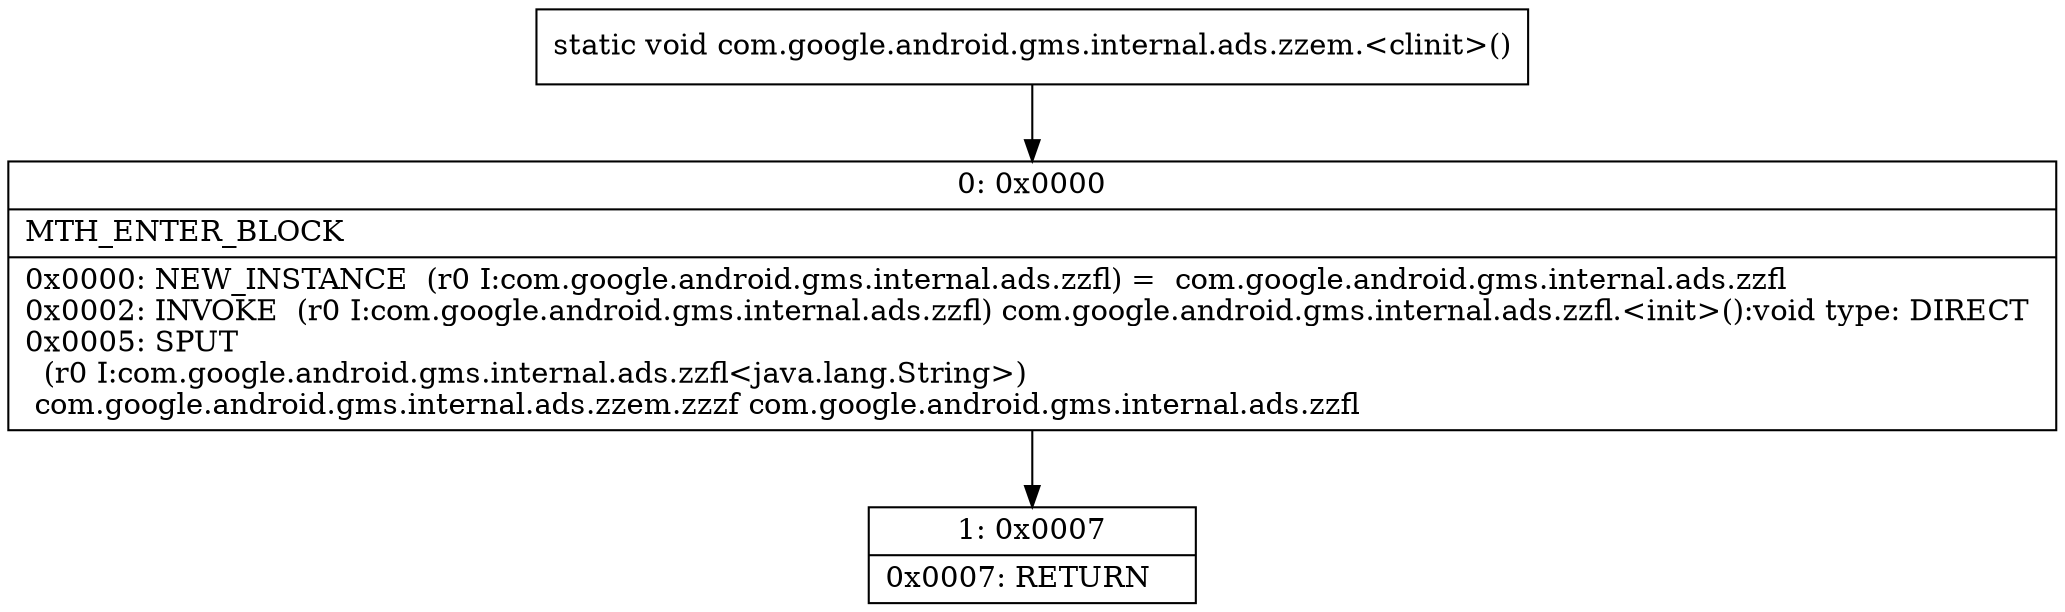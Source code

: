 digraph "CFG forcom.google.android.gms.internal.ads.zzem.\<clinit\>()V" {
Node_0 [shape=record,label="{0\:\ 0x0000|MTH_ENTER_BLOCK\l|0x0000: NEW_INSTANCE  (r0 I:com.google.android.gms.internal.ads.zzfl) =  com.google.android.gms.internal.ads.zzfl \l0x0002: INVOKE  (r0 I:com.google.android.gms.internal.ads.zzfl) com.google.android.gms.internal.ads.zzfl.\<init\>():void type: DIRECT \l0x0005: SPUT  \l  (r0 I:com.google.android.gms.internal.ads.zzfl\<java.lang.String\>)\l com.google.android.gms.internal.ads.zzem.zzzf com.google.android.gms.internal.ads.zzfl \l}"];
Node_1 [shape=record,label="{1\:\ 0x0007|0x0007: RETURN   \l}"];
MethodNode[shape=record,label="{static void com.google.android.gms.internal.ads.zzem.\<clinit\>() }"];
MethodNode -> Node_0;
Node_0 -> Node_1;
}

